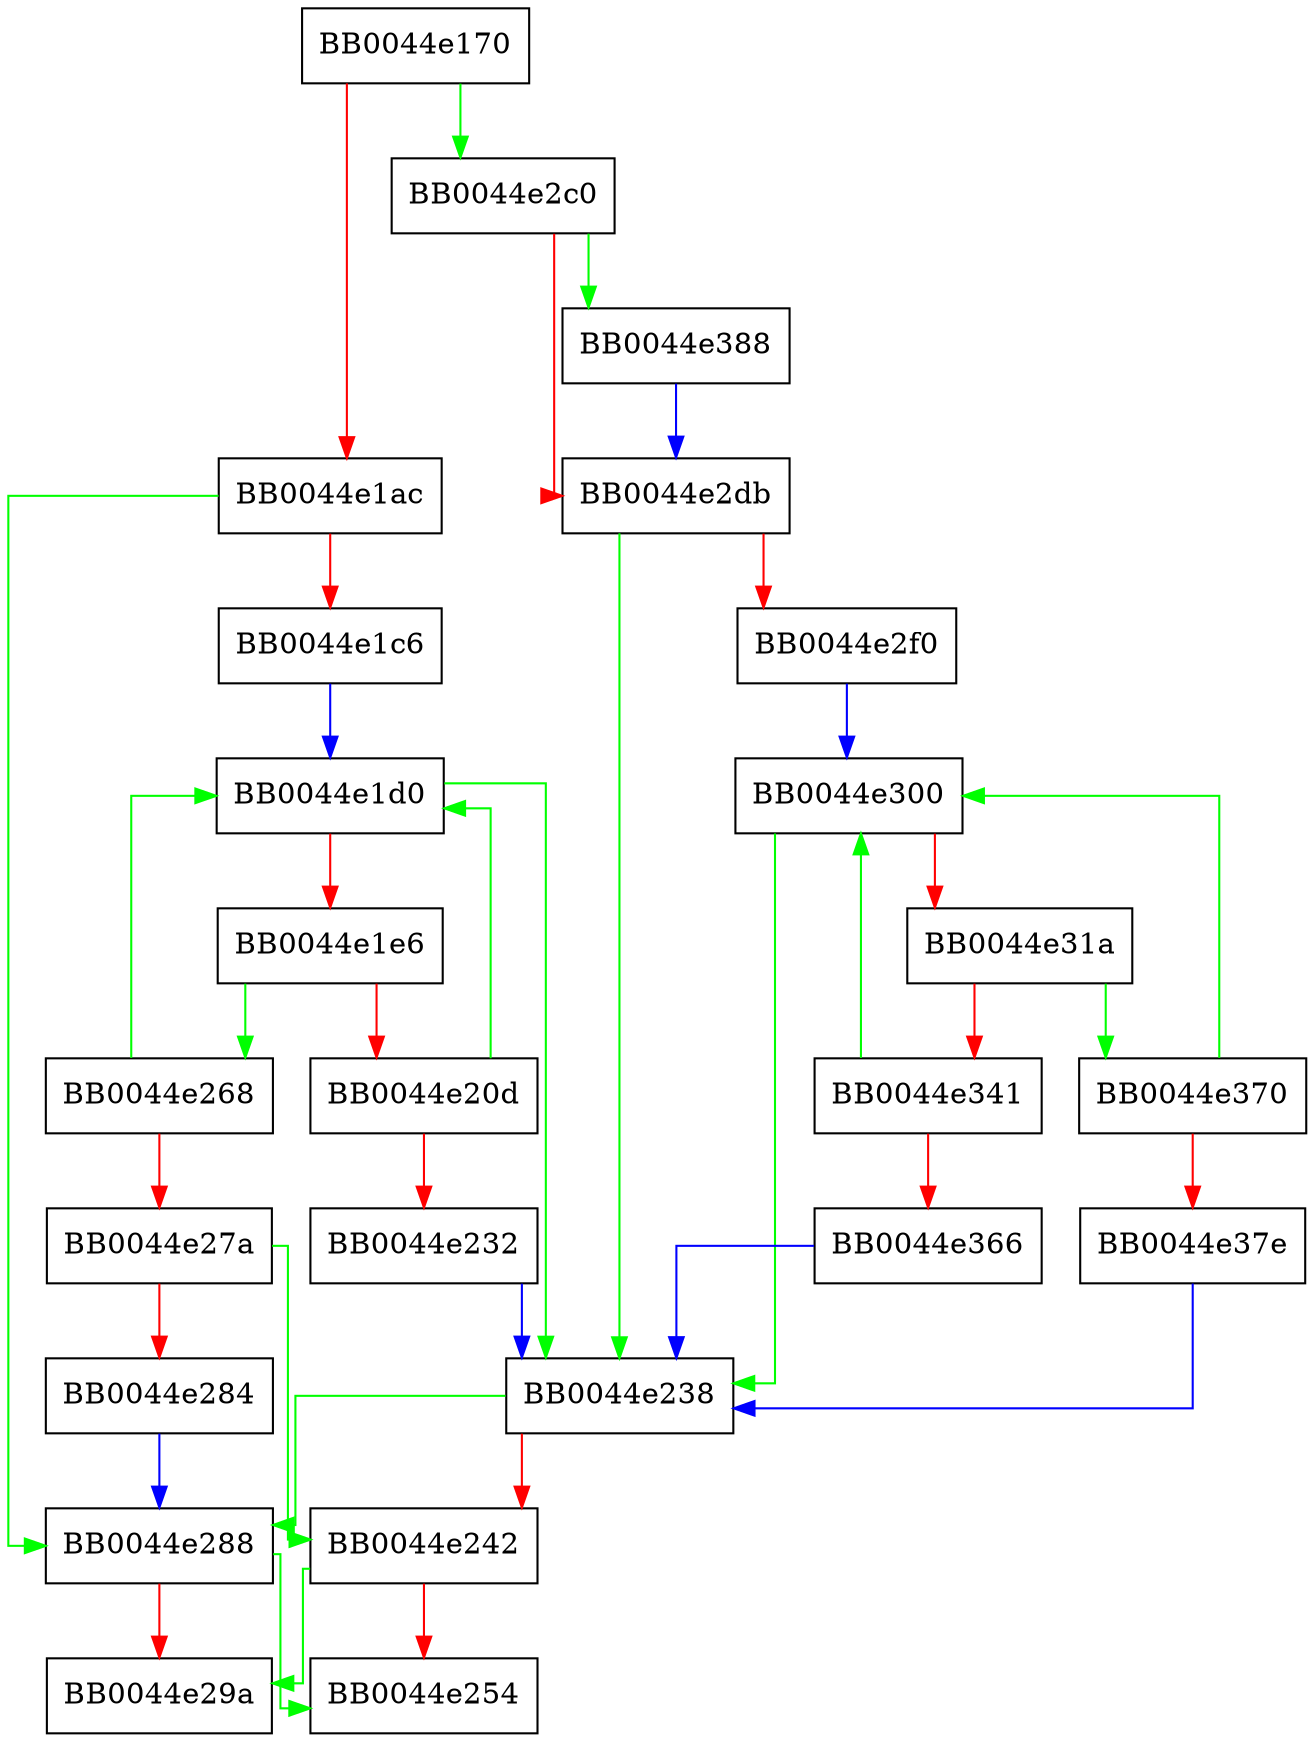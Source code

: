 digraph EVP_Update_loop {
  node [shape="box"];
  graph [splines=ortho];
  BB0044e170 -> BB0044e2c0 [color="green"];
  BB0044e170 -> BB0044e1ac [color="red"];
  BB0044e1ac -> BB0044e288 [color="green"];
  BB0044e1ac -> BB0044e1c6 [color="red"];
  BB0044e1c6 -> BB0044e1d0 [color="blue"];
  BB0044e1d0 -> BB0044e238 [color="green"];
  BB0044e1d0 -> BB0044e1e6 [color="red"];
  BB0044e1e6 -> BB0044e268 [color="green"];
  BB0044e1e6 -> BB0044e20d [color="red"];
  BB0044e20d -> BB0044e1d0 [color="green"];
  BB0044e20d -> BB0044e232 [color="red"];
  BB0044e232 -> BB0044e238 [color="blue"];
  BB0044e238 -> BB0044e288 [color="green"];
  BB0044e238 -> BB0044e242 [color="red"];
  BB0044e242 -> BB0044e29a [color="green"];
  BB0044e242 -> BB0044e254 [color="red"];
  BB0044e268 -> BB0044e1d0 [color="green"];
  BB0044e268 -> BB0044e27a [color="red"];
  BB0044e27a -> BB0044e242 [color="green"];
  BB0044e27a -> BB0044e284 [color="red"];
  BB0044e284 -> BB0044e288 [color="blue"];
  BB0044e288 -> BB0044e254 [color="green"];
  BB0044e288 -> BB0044e29a [color="red"];
  BB0044e2c0 -> BB0044e388 [color="green"];
  BB0044e2c0 -> BB0044e2db [color="red"];
  BB0044e2db -> BB0044e238 [color="green"];
  BB0044e2db -> BB0044e2f0 [color="red"];
  BB0044e2f0 -> BB0044e300 [color="blue"];
  BB0044e300 -> BB0044e238 [color="green"];
  BB0044e300 -> BB0044e31a [color="red"];
  BB0044e31a -> BB0044e370 [color="green"];
  BB0044e31a -> BB0044e341 [color="red"];
  BB0044e341 -> BB0044e300 [color="green"];
  BB0044e341 -> BB0044e366 [color="red"];
  BB0044e366 -> BB0044e238 [color="blue"];
  BB0044e370 -> BB0044e300 [color="green"];
  BB0044e370 -> BB0044e37e [color="red"];
  BB0044e37e -> BB0044e238 [color="blue"];
  BB0044e388 -> BB0044e2db [color="blue"];
}